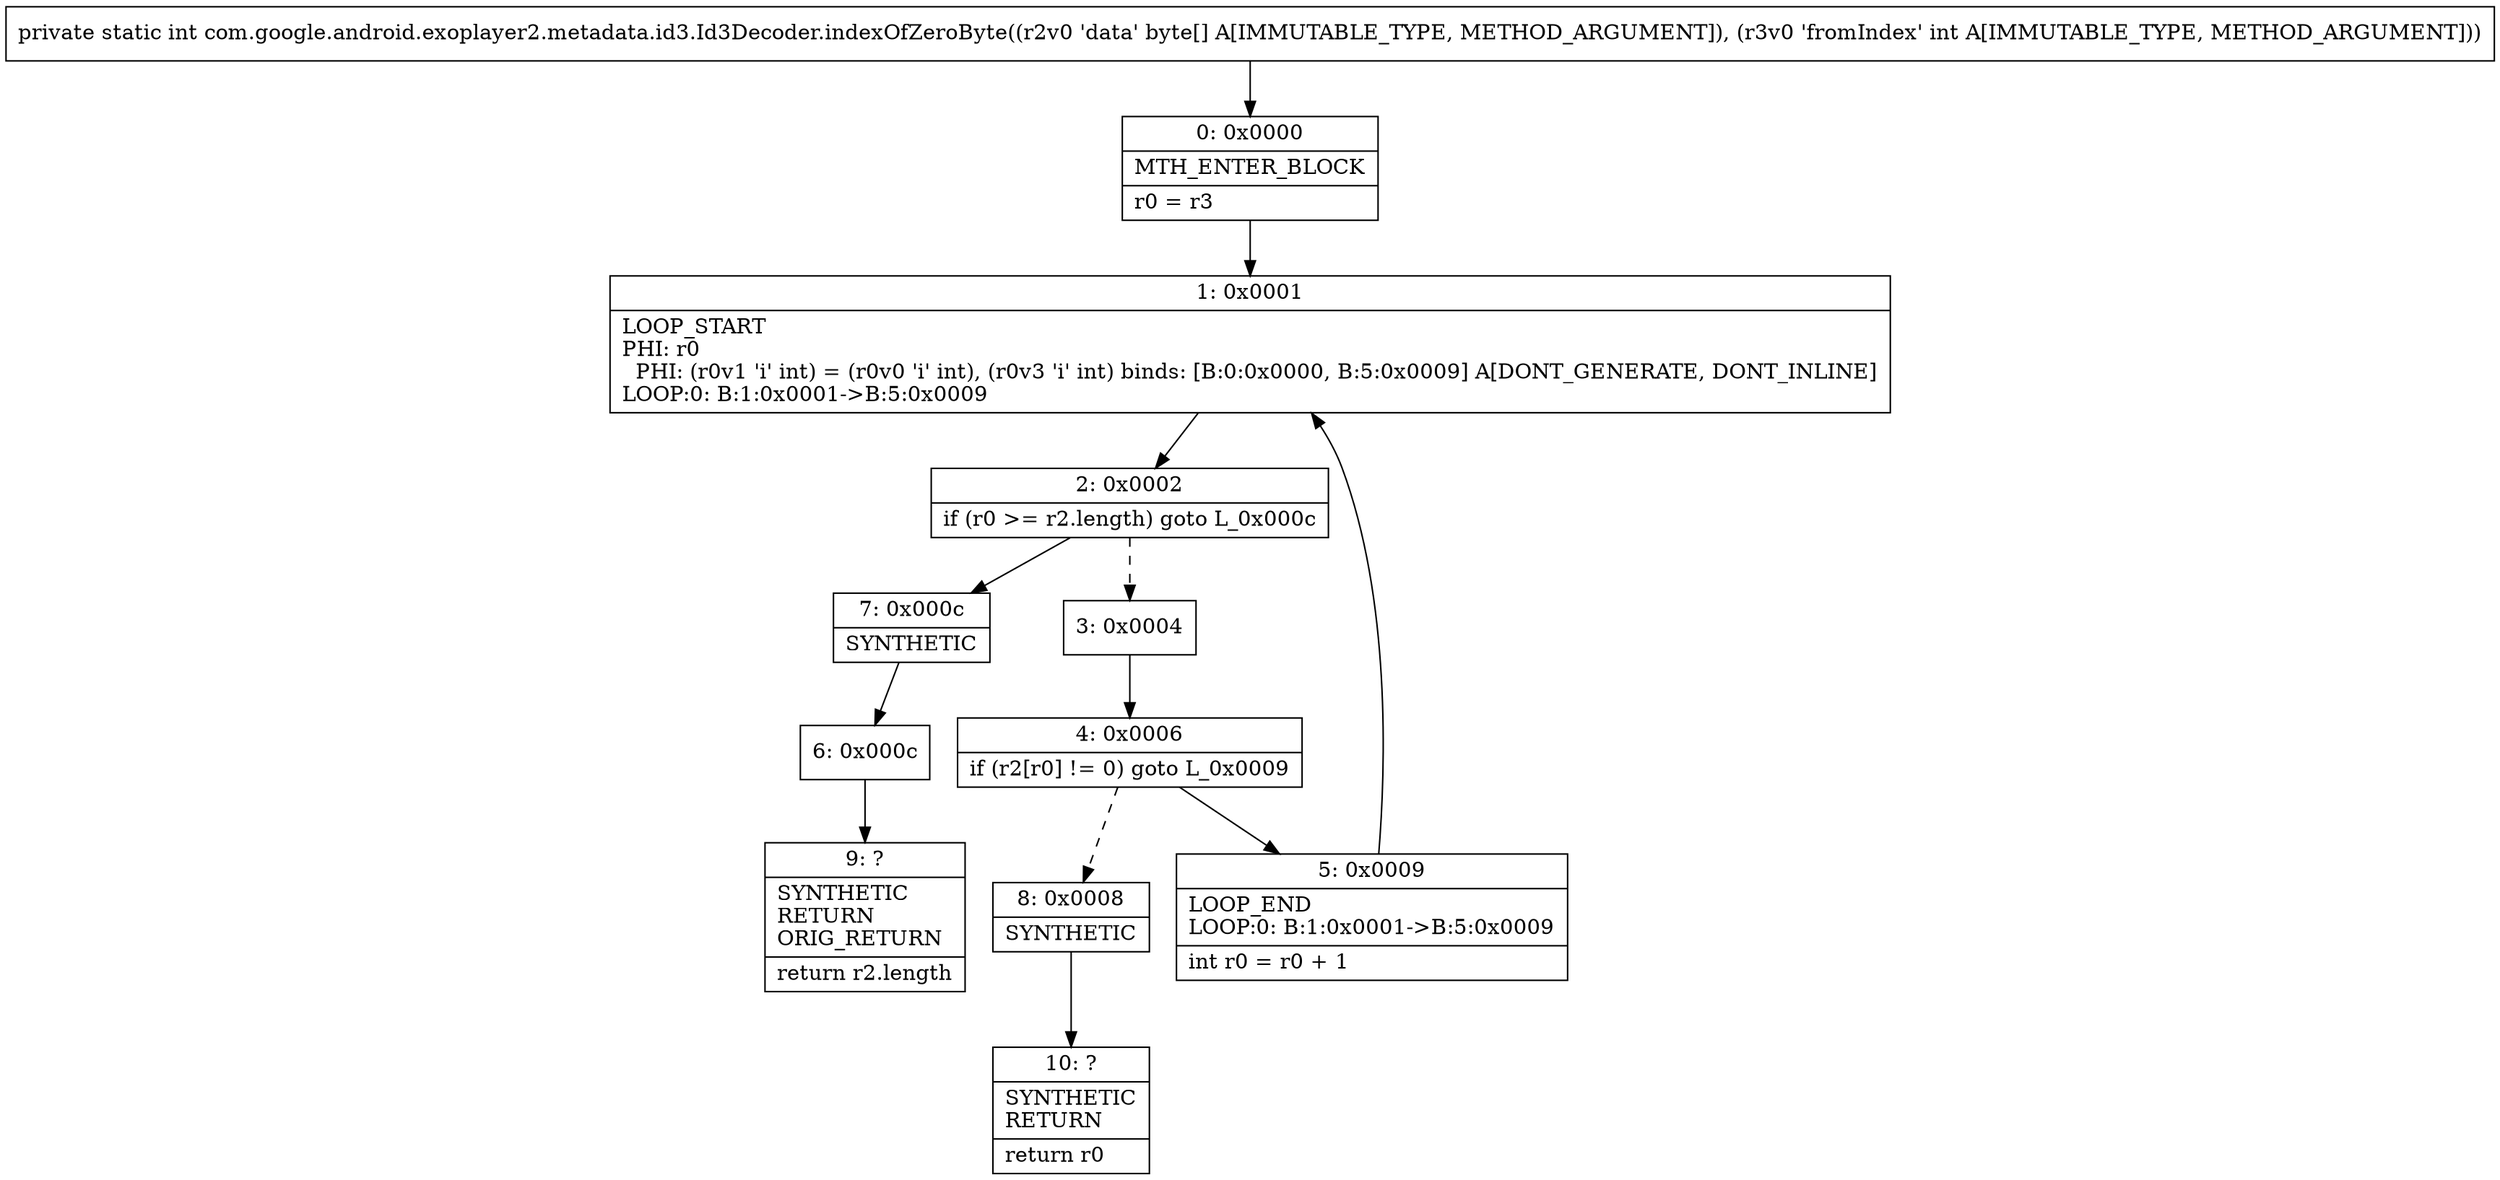 digraph "CFG forcom.google.android.exoplayer2.metadata.id3.Id3Decoder.indexOfZeroByte([BI)I" {
Node_0 [shape=record,label="{0\:\ 0x0000|MTH_ENTER_BLOCK\l|r0 = r3\l}"];
Node_1 [shape=record,label="{1\:\ 0x0001|LOOP_START\lPHI: r0 \l  PHI: (r0v1 'i' int) = (r0v0 'i' int), (r0v3 'i' int) binds: [B:0:0x0000, B:5:0x0009] A[DONT_GENERATE, DONT_INLINE]\lLOOP:0: B:1:0x0001\-\>B:5:0x0009\l}"];
Node_2 [shape=record,label="{2\:\ 0x0002|if (r0 \>= r2.length) goto L_0x000c\l}"];
Node_3 [shape=record,label="{3\:\ 0x0004}"];
Node_4 [shape=record,label="{4\:\ 0x0006|if (r2[r0] != 0) goto L_0x0009\l}"];
Node_5 [shape=record,label="{5\:\ 0x0009|LOOP_END\lLOOP:0: B:1:0x0001\-\>B:5:0x0009\l|int r0 = r0 + 1\l}"];
Node_6 [shape=record,label="{6\:\ 0x000c}"];
Node_7 [shape=record,label="{7\:\ 0x000c|SYNTHETIC\l}"];
Node_8 [shape=record,label="{8\:\ 0x0008|SYNTHETIC\l}"];
Node_9 [shape=record,label="{9\:\ ?|SYNTHETIC\lRETURN\lORIG_RETURN\l|return r2.length\l}"];
Node_10 [shape=record,label="{10\:\ ?|SYNTHETIC\lRETURN\l|return r0\l}"];
MethodNode[shape=record,label="{private static int com.google.android.exoplayer2.metadata.id3.Id3Decoder.indexOfZeroByte((r2v0 'data' byte[] A[IMMUTABLE_TYPE, METHOD_ARGUMENT]), (r3v0 'fromIndex' int A[IMMUTABLE_TYPE, METHOD_ARGUMENT])) }"];
MethodNode -> Node_0;
Node_0 -> Node_1;
Node_1 -> Node_2;
Node_2 -> Node_3[style=dashed];
Node_2 -> Node_7;
Node_3 -> Node_4;
Node_4 -> Node_5;
Node_4 -> Node_8[style=dashed];
Node_5 -> Node_1;
Node_6 -> Node_9;
Node_7 -> Node_6;
Node_8 -> Node_10;
}

